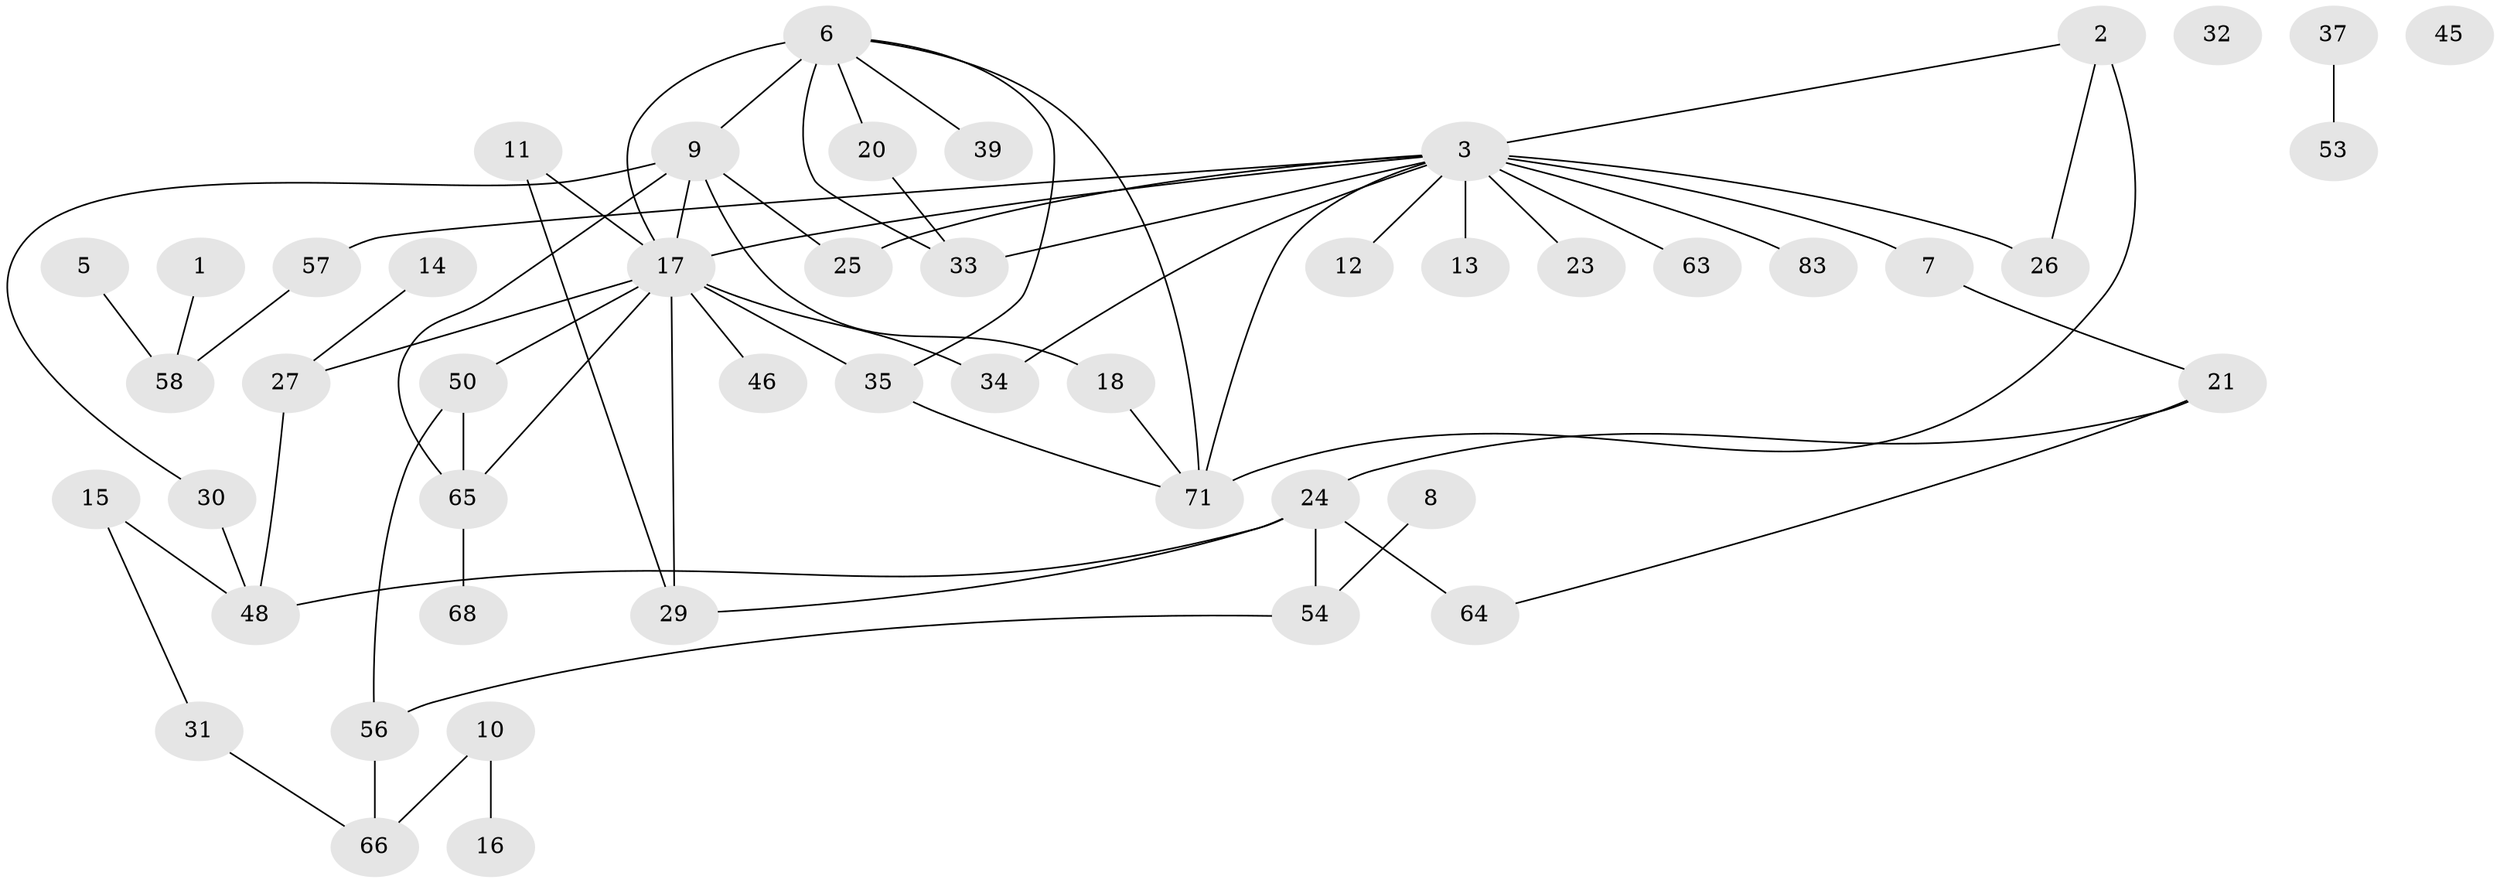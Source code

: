 // original degree distribution, {2: 0.2891566265060241, 3: 0.26506024096385544, 4: 0.0963855421686747, 1: 0.24096385542168675, 5: 0.07228915662650602, 0: 0.024096385542168676, 8: 0.012048192771084338}
// Generated by graph-tools (version 1.1) at 2025/16/03/04/25 18:16:31]
// undirected, 49 vertices, 65 edges
graph export_dot {
graph [start="1"]
  node [color=gray90,style=filled];
  1 [super="+4"];
  2 [super="+52+40"];
  3 [super="+74+22+43"];
  5;
  6 [super="+67+28"];
  7 [super="+38"];
  8;
  9 [super="+75+61"];
  10;
  11;
  12;
  13;
  14;
  15;
  16;
  17 [super="+73+62+19+60"];
  18;
  20 [super="+72"];
  21 [super="+47+82"];
  23;
  24 [super="+69"];
  25;
  26;
  27 [super="+51"];
  29;
  30;
  31;
  32;
  33 [super="+42"];
  34;
  35 [super="+44"];
  37;
  39;
  45;
  46;
  48 [super="+49"];
  50;
  53 [super="+81"];
  54;
  56 [super="+78+76"];
  57;
  58;
  63;
  64;
  65;
  66;
  68;
  71 [super="+80"];
  83;
  1 -- 58;
  2 -- 71 [weight=2];
  2 -- 26;
  2 -- 3;
  3 -- 23;
  3 -- 34;
  3 -- 7;
  3 -- 71;
  3 -- 12;
  3 -- 57;
  3 -- 63;
  3 -- 33;
  3 -- 17;
  3 -- 83;
  3 -- 25;
  3 -- 26 [weight=2];
  3 -- 13;
  5 -- 58;
  6 -- 17 [weight=2];
  6 -- 20;
  6 -- 33;
  6 -- 35;
  6 -- 39;
  6 -- 71;
  6 -- 9;
  7 -- 21;
  8 -- 54;
  9 -- 18;
  9 -- 17;
  9 -- 30;
  9 -- 65;
  9 -- 25;
  10 -- 16;
  10 -- 66;
  11 -- 29;
  11 -- 17;
  14 -- 27;
  15 -- 31;
  15 -- 48;
  17 -- 29;
  17 -- 65;
  17 -- 46;
  17 -- 35;
  17 -- 27;
  17 -- 34;
  17 -- 50;
  18 -- 71;
  20 -- 33;
  21 -- 64;
  21 -- 24;
  24 -- 29;
  24 -- 64;
  24 -- 54;
  24 -- 48;
  27 -- 48;
  30 -- 48;
  31 -- 66;
  35 -- 71;
  37 -- 53;
  50 -- 65;
  50 -- 56;
  54 -- 56;
  56 -- 66;
  57 -- 58;
  65 -- 68;
}
